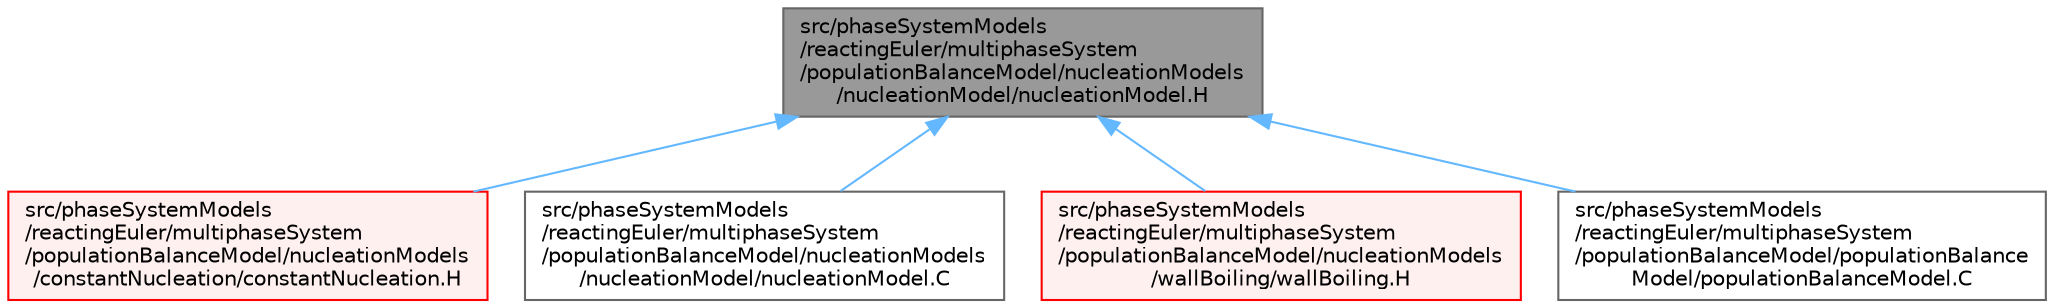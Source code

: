 digraph "src/phaseSystemModels/reactingEuler/multiphaseSystem/populationBalanceModel/nucleationModels/nucleationModel/nucleationModel.H"
{
 // LATEX_PDF_SIZE
  bgcolor="transparent";
  edge [fontname=Helvetica,fontsize=10,labelfontname=Helvetica,labelfontsize=10];
  node [fontname=Helvetica,fontsize=10,shape=box,height=0.2,width=0.4];
  Node1 [id="Node000001",label="src/phaseSystemModels\l/reactingEuler/multiphaseSystem\l/populationBalanceModel/nucleationModels\l/nucleationModel/nucleationModel.H",height=0.2,width=0.4,color="gray40", fillcolor="grey60", style="filled", fontcolor="black",tooltip=" "];
  Node1 -> Node2 [id="edge1_Node000001_Node000002",dir="back",color="steelblue1",style="solid",tooltip=" "];
  Node2 [id="Node000002",label="src/phaseSystemModels\l/reactingEuler/multiphaseSystem\l/populationBalanceModel/nucleationModels\l/constantNucleation/constantNucleation.H",height=0.2,width=0.4,color="red", fillcolor="#FFF0F0", style="filled",URL="$constantNucleation_8H.html",tooltip=" "];
  Node1 -> Node4 [id="edge2_Node000001_Node000004",dir="back",color="steelblue1",style="solid",tooltip=" "];
  Node4 [id="Node000004",label="src/phaseSystemModels\l/reactingEuler/multiphaseSystem\l/populationBalanceModel/nucleationModels\l/nucleationModel/nucleationModel.C",height=0.2,width=0.4,color="grey40", fillcolor="white", style="filled",URL="$nucleationModel_8C.html",tooltip=" "];
  Node1 -> Node5 [id="edge3_Node000001_Node000005",dir="back",color="steelblue1",style="solid",tooltip=" "];
  Node5 [id="Node000005",label="src/phaseSystemModels\l/reactingEuler/multiphaseSystem\l/populationBalanceModel/nucleationModels\l/wallBoiling/wallBoiling.H",height=0.2,width=0.4,color="red", fillcolor="#FFF0F0", style="filled",URL="$multiphaseSystem_2populationBalanceModel_2nucleationModels_2wallBoiling_2wallBoiling_8H.html",tooltip=" "];
  Node1 -> Node7 [id="edge4_Node000001_Node000007",dir="back",color="steelblue1",style="solid",tooltip=" "];
  Node7 [id="Node000007",label="src/phaseSystemModels\l/reactingEuler/multiphaseSystem\l/populationBalanceModel/populationBalance\lModel/populationBalanceModel.C",height=0.2,width=0.4,color="grey40", fillcolor="white", style="filled",URL="$populationBalanceModel_8C.html",tooltip=" "];
}
